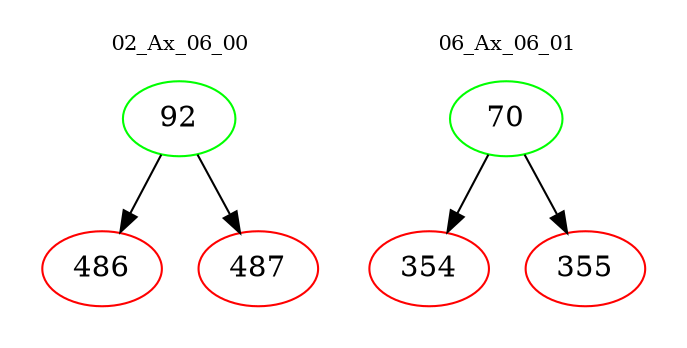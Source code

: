 digraph{
subgraph cluster_0 {
color = white
label = "02_Ax_06_00";
fontsize=10;
T0_92 [label="92", color="green"]
T0_92 -> T0_486 [color="black"]
T0_486 [label="486", color="red"]
T0_92 -> T0_487 [color="black"]
T0_487 [label="487", color="red"]
}
subgraph cluster_1 {
color = white
label = "06_Ax_06_01";
fontsize=10;
T1_70 [label="70", color="green"]
T1_70 -> T1_354 [color="black"]
T1_354 [label="354", color="red"]
T1_70 -> T1_355 [color="black"]
T1_355 [label="355", color="red"]
}
}
